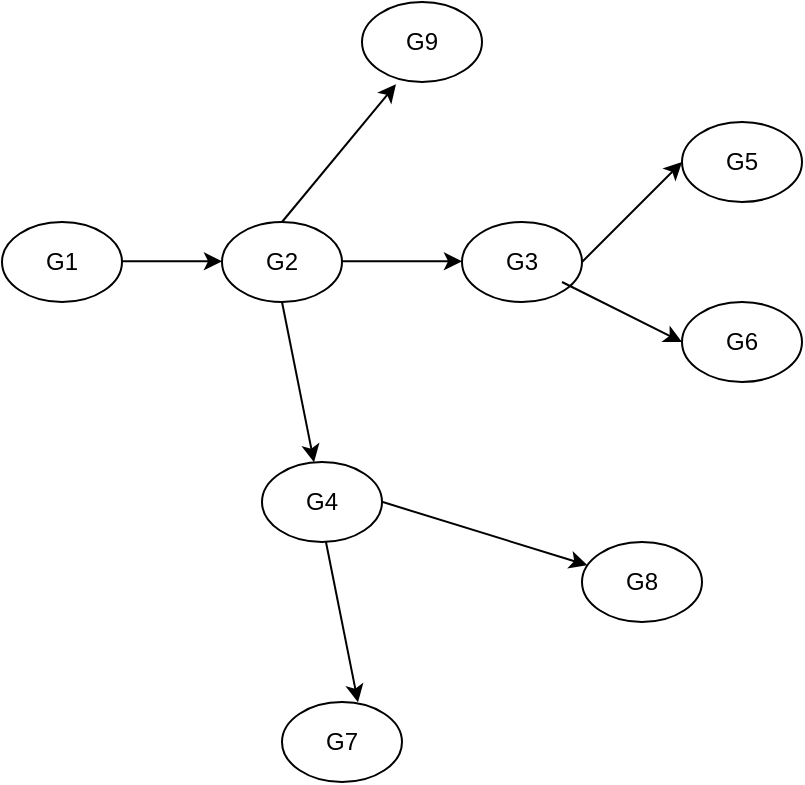<mxfile version="13.3.0" type="github">
  <diagram id="SI-UAyGJUX2k1_hjnq8z" name="Page-1">
    <mxGraphModel dx="961" dy="568" grid="1" gridSize="10" guides="1" tooltips="1" connect="1" arrows="1" fold="1" page="1" pageScale="1" pageWidth="850" pageHeight="1100" math="0" shadow="0">
      <root>
        <mxCell id="0" />
        <mxCell id="1" parent="0" />
        <mxCell id="P8JLB_Wf0Og4M8j2H3jj-1" value="G1" style="ellipse;whiteSpace=wrap;html=1;" parent="1" vertex="1">
          <mxGeometry x="150" y="310" width="60" height="40" as="geometry" />
        </mxCell>
        <mxCell id="P8JLB_Wf0Og4M8j2H3jj-3" value="G2" style="ellipse;whiteSpace=wrap;html=1;" parent="1" vertex="1">
          <mxGeometry x="260" y="310" width="60" height="40" as="geometry" />
        </mxCell>
        <mxCell id="P8JLB_Wf0Og4M8j2H3jj-4" value="G3" style="ellipse;whiteSpace=wrap;html=1;" parent="1" vertex="1">
          <mxGeometry x="380" y="310" width="60" height="40" as="geometry" />
        </mxCell>
        <mxCell id="P8JLB_Wf0Og4M8j2H3jj-5" value="G4" style="ellipse;whiteSpace=wrap;html=1;" parent="1" vertex="1">
          <mxGeometry x="280" y="430" width="60" height="40" as="geometry" />
        </mxCell>
        <mxCell id="P8JLB_Wf0Og4M8j2H3jj-6" value="" style="endArrow=classic;html=1;" parent="1" target="P8JLB_Wf0Og4M8j2H3jj-5" edge="1">
          <mxGeometry width="50" height="50" relative="1" as="geometry">
            <mxPoint x="290" y="350" as="sourcePoint" />
            <mxPoint x="330" y="410" as="targetPoint" />
          </mxGeometry>
        </mxCell>
        <mxCell id="P8JLB_Wf0Og4M8j2H3jj-8" value="" style="endArrow=classic;html=1;" parent="1" edge="1">
          <mxGeometry width="50" height="50" relative="1" as="geometry">
            <mxPoint x="320" y="329.66" as="sourcePoint" />
            <mxPoint x="380" y="329.66" as="targetPoint" />
          </mxGeometry>
        </mxCell>
        <mxCell id="P8JLB_Wf0Og4M8j2H3jj-9" value="G6" style="ellipse;whiteSpace=wrap;html=1;" parent="1" vertex="1">
          <mxGeometry x="490" y="350" width="60" height="40" as="geometry" />
        </mxCell>
        <mxCell id="P8JLB_Wf0Og4M8j2H3jj-10" value="G5" style="ellipse;whiteSpace=wrap;html=1;" parent="1" vertex="1">
          <mxGeometry x="490" y="260" width="60" height="40" as="geometry" />
        </mxCell>
        <mxCell id="P8JLB_Wf0Og4M8j2H3jj-11" value="" style="endArrow=classic;html=1;" parent="1" edge="1">
          <mxGeometry width="50" height="50" relative="1" as="geometry">
            <mxPoint x="440" y="330" as="sourcePoint" />
            <mxPoint x="490" y="280" as="targetPoint" />
          </mxGeometry>
        </mxCell>
        <mxCell id="P8JLB_Wf0Og4M8j2H3jj-12" value="" style="endArrow=classic;html=1;" parent="1" edge="1">
          <mxGeometry width="50" height="50" relative="1" as="geometry">
            <mxPoint x="430" y="340" as="sourcePoint" />
            <mxPoint x="490" y="370" as="targetPoint" />
          </mxGeometry>
        </mxCell>
        <mxCell id="P8JLB_Wf0Og4M8j2H3jj-13" value="" style="endArrow=classic;html=1;" parent="1" edge="1">
          <mxGeometry width="50" height="50" relative="1" as="geometry">
            <mxPoint x="210" y="329.66" as="sourcePoint" />
            <mxPoint x="260" y="329.66" as="targetPoint" />
          </mxGeometry>
        </mxCell>
        <mxCell id="3_Hqjy2Br-6VLhL3q8H--1" value="G7" style="ellipse;whiteSpace=wrap;html=1;" vertex="1" parent="1">
          <mxGeometry x="290" y="550" width="60" height="40" as="geometry" />
        </mxCell>
        <mxCell id="3_Hqjy2Br-6VLhL3q8H--2" value="G8" style="ellipse;whiteSpace=wrap;html=1;" vertex="1" parent="1">
          <mxGeometry x="440" y="470" width="60" height="40" as="geometry" />
        </mxCell>
        <mxCell id="3_Hqjy2Br-6VLhL3q8H--3" value="" style="endArrow=classic;html=1;" edge="1" parent="1">
          <mxGeometry width="50" height="50" relative="1" as="geometry">
            <mxPoint x="311.98" y="470" as="sourcePoint" />
            <mxPoint x="328.015" y="550.175" as="targetPoint" />
          </mxGeometry>
        </mxCell>
        <mxCell id="3_Hqjy2Br-6VLhL3q8H--4" value="" style="endArrow=classic;html=1;" edge="1" parent="1" target="3_Hqjy2Br-6VLhL3q8H--2">
          <mxGeometry width="50" height="50" relative="1" as="geometry">
            <mxPoint x="340" y="449.91" as="sourcePoint" />
            <mxPoint x="356.035" y="530.085" as="targetPoint" />
          </mxGeometry>
        </mxCell>
        <mxCell id="3_Hqjy2Br-6VLhL3q8H--5" value="G9" style="ellipse;whiteSpace=wrap;html=1;" vertex="1" parent="1">
          <mxGeometry x="330" y="200" width="60" height="40" as="geometry" />
        </mxCell>
        <mxCell id="3_Hqjy2Br-6VLhL3q8H--6" value="" style="endArrow=classic;html=1;entryX=0.283;entryY=1.029;entryDx=0;entryDy=0;entryPerimeter=0;" edge="1" parent="1" target="3_Hqjy2Br-6VLhL3q8H--5">
          <mxGeometry width="50" height="50" relative="1" as="geometry">
            <mxPoint x="290" y="310" as="sourcePoint" />
            <mxPoint x="340" y="260" as="targetPoint" />
          </mxGeometry>
        </mxCell>
      </root>
    </mxGraphModel>
  </diagram>
</mxfile>
